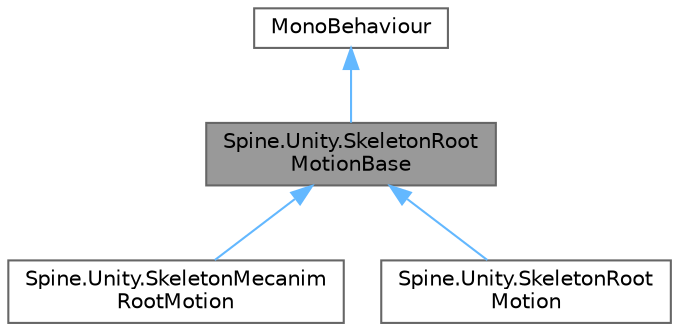 digraph "Spine.Unity.SkeletonRootMotionBase"
{
 // LATEX_PDF_SIZE
  bgcolor="transparent";
  edge [fontname=Helvetica,fontsize=10,labelfontname=Helvetica,labelfontsize=10];
  node [fontname=Helvetica,fontsize=10,shape=box,height=0.2,width=0.4];
  Node1 [id="Node000001",label="Spine.Unity.SkeletonRoot\lMotionBase",height=0.2,width=0.4,color="gray40", fillcolor="grey60", style="filled", fontcolor="black",tooltip="Base class for skeleton root motion components."];
  Node2 -> Node1 [id="edge1_Node000001_Node000002",dir="back",color="steelblue1",style="solid",tooltip=" "];
  Node2 [id="Node000002",label="MonoBehaviour",height=0.2,width=0.4,color="gray40", fillcolor="white", style="filled",tooltip=" "];
  Node1 -> Node3 [id="edge2_Node000001_Node000003",dir="back",color="steelblue1",style="solid",tooltip=" "];
  Node3 [id="Node000003",label="Spine.Unity.SkeletonMecanim\lRootMotion",height=0.2,width=0.4,color="gray40", fillcolor="white", style="filled",URL="$class_spine_1_1_unity_1_1_skeleton_mecanim_root_motion.html",tooltip="Add this component to a SkeletonMecanim GameObject to turn motion of a selected root bone into Transf..."];
  Node1 -> Node4 [id="edge3_Node000001_Node000004",dir="back",color="steelblue1",style="solid",tooltip=" "];
  Node4 [id="Node000004",label="Spine.Unity.SkeletonRoot\lMotion",height=0.2,width=0.4,color="gray40", fillcolor="white", style="filled",URL="$class_spine_1_1_unity_1_1_skeleton_root_motion.html",tooltip="Add this component to a SkeletonAnimation or SkeletonGraphic GameObject to turn motion of a selected ..."];
}
